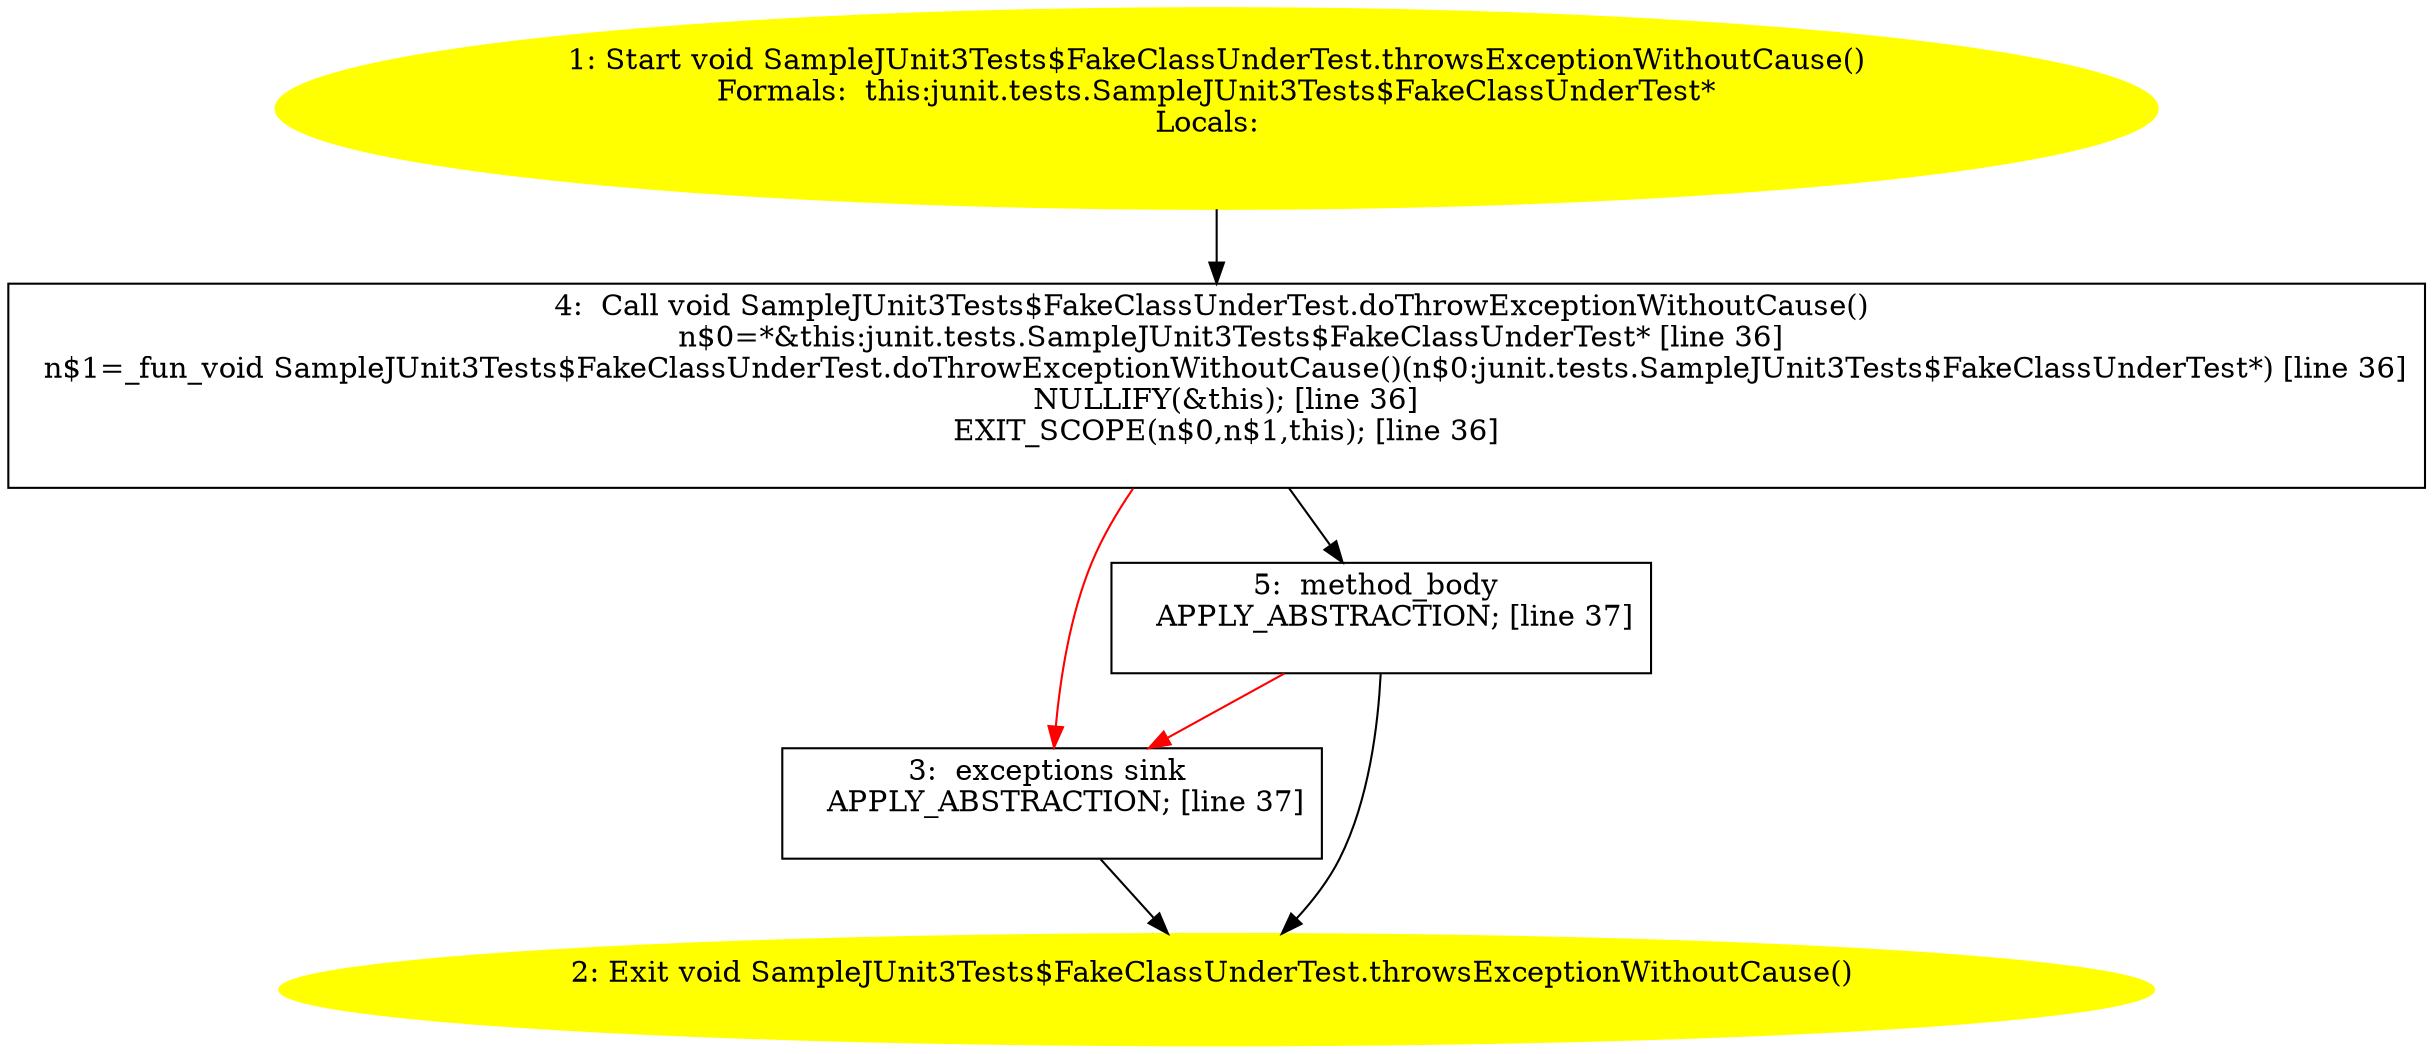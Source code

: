 /* @generated */
digraph cfg {
"junit.tests.SampleJUnit3Tests$FakeClassUnderTest.throwsExceptionWithoutCause():void.96603d0c81c24aed01650cbd2f21fccf_1" [label="1: Start void SampleJUnit3Tests$FakeClassUnderTest.throwsExceptionWithoutCause()\nFormals:  this:junit.tests.SampleJUnit3Tests$FakeClassUnderTest*\nLocals:  \n  " color=yellow style=filled]
	

	 "junit.tests.SampleJUnit3Tests$FakeClassUnderTest.throwsExceptionWithoutCause():void.96603d0c81c24aed01650cbd2f21fccf_1" -> "junit.tests.SampleJUnit3Tests$FakeClassUnderTest.throwsExceptionWithoutCause():void.96603d0c81c24aed01650cbd2f21fccf_4" ;
"junit.tests.SampleJUnit3Tests$FakeClassUnderTest.throwsExceptionWithoutCause():void.96603d0c81c24aed01650cbd2f21fccf_2" [label="2: Exit void SampleJUnit3Tests$FakeClassUnderTest.throwsExceptionWithoutCause() \n  " color=yellow style=filled]
	

"junit.tests.SampleJUnit3Tests$FakeClassUnderTest.throwsExceptionWithoutCause():void.96603d0c81c24aed01650cbd2f21fccf_3" [label="3:  exceptions sink \n   APPLY_ABSTRACTION; [line 37]\n " shape="box"]
	

	 "junit.tests.SampleJUnit3Tests$FakeClassUnderTest.throwsExceptionWithoutCause():void.96603d0c81c24aed01650cbd2f21fccf_3" -> "junit.tests.SampleJUnit3Tests$FakeClassUnderTest.throwsExceptionWithoutCause():void.96603d0c81c24aed01650cbd2f21fccf_2" ;
"junit.tests.SampleJUnit3Tests$FakeClassUnderTest.throwsExceptionWithoutCause():void.96603d0c81c24aed01650cbd2f21fccf_4" [label="4:  Call void SampleJUnit3Tests$FakeClassUnderTest.doThrowExceptionWithoutCause() \n   n$0=*&this:junit.tests.SampleJUnit3Tests$FakeClassUnderTest* [line 36]\n  n$1=_fun_void SampleJUnit3Tests$FakeClassUnderTest.doThrowExceptionWithoutCause()(n$0:junit.tests.SampleJUnit3Tests$FakeClassUnderTest*) [line 36]\n  NULLIFY(&this); [line 36]\n  EXIT_SCOPE(n$0,n$1,this); [line 36]\n " shape="box"]
	

	 "junit.tests.SampleJUnit3Tests$FakeClassUnderTest.throwsExceptionWithoutCause():void.96603d0c81c24aed01650cbd2f21fccf_4" -> "junit.tests.SampleJUnit3Tests$FakeClassUnderTest.throwsExceptionWithoutCause():void.96603d0c81c24aed01650cbd2f21fccf_5" ;
	 "junit.tests.SampleJUnit3Tests$FakeClassUnderTest.throwsExceptionWithoutCause():void.96603d0c81c24aed01650cbd2f21fccf_4" -> "junit.tests.SampleJUnit3Tests$FakeClassUnderTest.throwsExceptionWithoutCause():void.96603d0c81c24aed01650cbd2f21fccf_3" [color="red" ];
"junit.tests.SampleJUnit3Tests$FakeClassUnderTest.throwsExceptionWithoutCause():void.96603d0c81c24aed01650cbd2f21fccf_5" [label="5:  method_body \n   APPLY_ABSTRACTION; [line 37]\n " shape="box"]
	

	 "junit.tests.SampleJUnit3Tests$FakeClassUnderTest.throwsExceptionWithoutCause():void.96603d0c81c24aed01650cbd2f21fccf_5" -> "junit.tests.SampleJUnit3Tests$FakeClassUnderTest.throwsExceptionWithoutCause():void.96603d0c81c24aed01650cbd2f21fccf_2" ;
	 "junit.tests.SampleJUnit3Tests$FakeClassUnderTest.throwsExceptionWithoutCause():void.96603d0c81c24aed01650cbd2f21fccf_5" -> "junit.tests.SampleJUnit3Tests$FakeClassUnderTest.throwsExceptionWithoutCause():void.96603d0c81c24aed01650cbd2f21fccf_3" [color="red" ];
}
